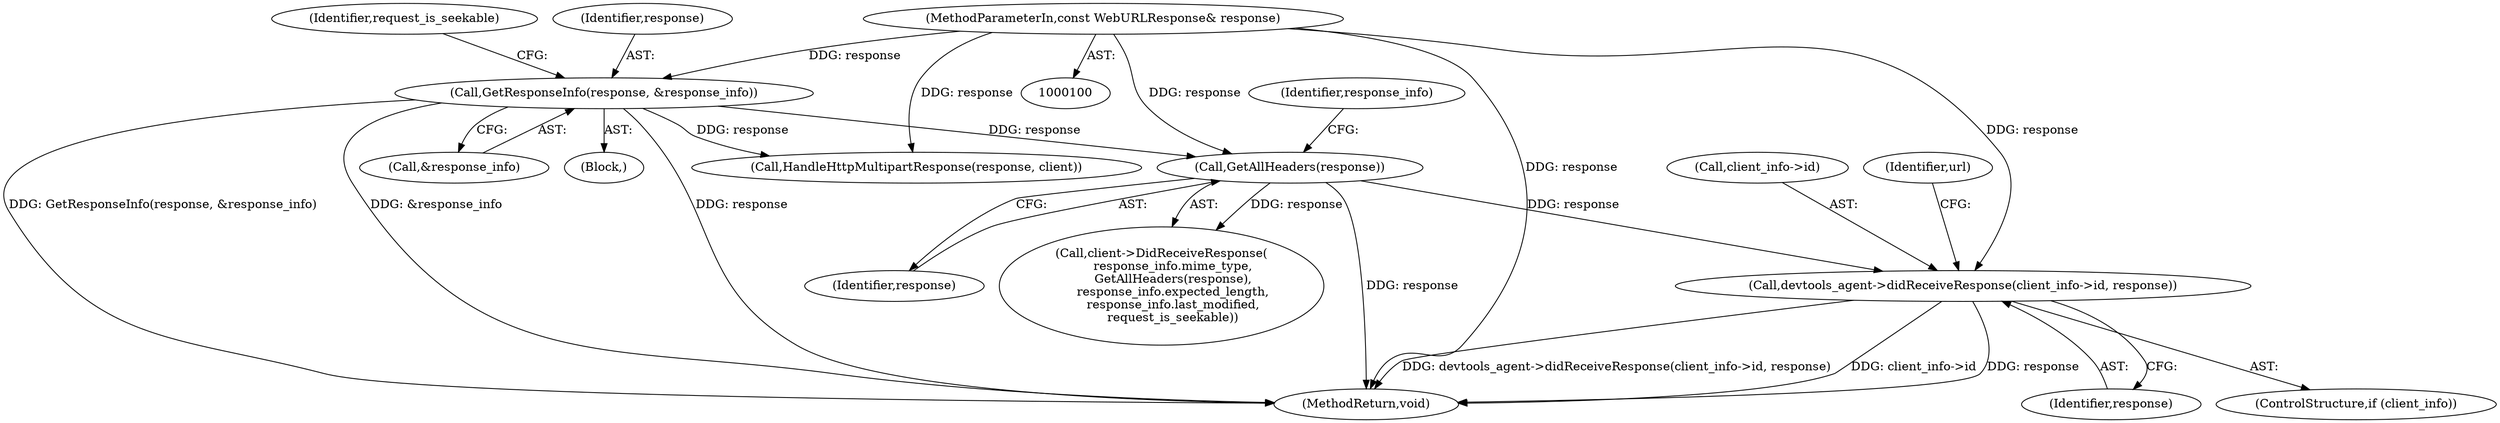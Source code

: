 digraph "0_Chrome_ea3d1d84be3d6f97bf50e76511c9e26af6895533_45@API" {
"1000234" [label="(Call,devtools_agent->didReceiveResponse(client_info->id, response))"];
"1000211" [label="(Call,GetAllHeaders(response))"];
"1000122" [label="(Call,GetResponseInfo(response, &response_info))"];
"1000102" [label="(MethodParameterIn,const WebURLResponse& response)"];
"1000214" [label="(Identifier,response_info)"];
"1000211" [label="(Call,GetAllHeaders(response))"];
"1000234" [label="(Call,devtools_agent->didReceiveResponse(client_info->id, response))"];
"1000272" [label="(MethodReturn,void)"];
"1000241" [label="(Identifier,url)"];
"1000212" [label="(Identifier,response)"];
"1000122" [label="(Call,GetResponseInfo(response, &response_info))"];
"1000103" [label="(Block,)"];
"1000128" [label="(Identifier,request_is_seekable)"];
"1000124" [label="(Call,&response_info)"];
"1000238" [label="(Identifier,response)"];
"1000102" [label="(MethodParameterIn,const WebURLResponse& response)"];
"1000207" [label="(Call,client->DidReceiveResponse(\n      response_info.mime_type,\n      GetAllHeaders(response),\n      response_info.expected_length,\n      response_info.last_modified,\n      request_is_seekable))"];
"1000138" [label="(Call,HandleHttpMultipartResponse(response, client))"];
"1000235" [label="(Call,client_info->id)"];
"1000123" [label="(Identifier,response)"];
"1000232" [label="(ControlStructure,if (client_info))"];
"1000234" -> "1000232"  [label="AST: "];
"1000234" -> "1000238"  [label="CFG: "];
"1000235" -> "1000234"  [label="AST: "];
"1000238" -> "1000234"  [label="AST: "];
"1000241" -> "1000234"  [label="CFG: "];
"1000234" -> "1000272"  [label="DDG: client_info->id"];
"1000234" -> "1000272"  [label="DDG: response"];
"1000234" -> "1000272"  [label="DDG: devtools_agent->didReceiveResponse(client_info->id, response)"];
"1000211" -> "1000234"  [label="DDG: response"];
"1000102" -> "1000234"  [label="DDG: response"];
"1000211" -> "1000207"  [label="AST: "];
"1000211" -> "1000212"  [label="CFG: "];
"1000212" -> "1000211"  [label="AST: "];
"1000214" -> "1000211"  [label="CFG: "];
"1000211" -> "1000272"  [label="DDG: response"];
"1000211" -> "1000207"  [label="DDG: response"];
"1000122" -> "1000211"  [label="DDG: response"];
"1000102" -> "1000211"  [label="DDG: response"];
"1000122" -> "1000103"  [label="AST: "];
"1000122" -> "1000124"  [label="CFG: "];
"1000123" -> "1000122"  [label="AST: "];
"1000124" -> "1000122"  [label="AST: "];
"1000128" -> "1000122"  [label="CFG: "];
"1000122" -> "1000272"  [label="DDG: response"];
"1000122" -> "1000272"  [label="DDG: GetResponseInfo(response, &response_info)"];
"1000122" -> "1000272"  [label="DDG: &response_info"];
"1000102" -> "1000122"  [label="DDG: response"];
"1000122" -> "1000138"  [label="DDG: response"];
"1000102" -> "1000100"  [label="AST: "];
"1000102" -> "1000272"  [label="DDG: response"];
"1000102" -> "1000138"  [label="DDG: response"];
}

